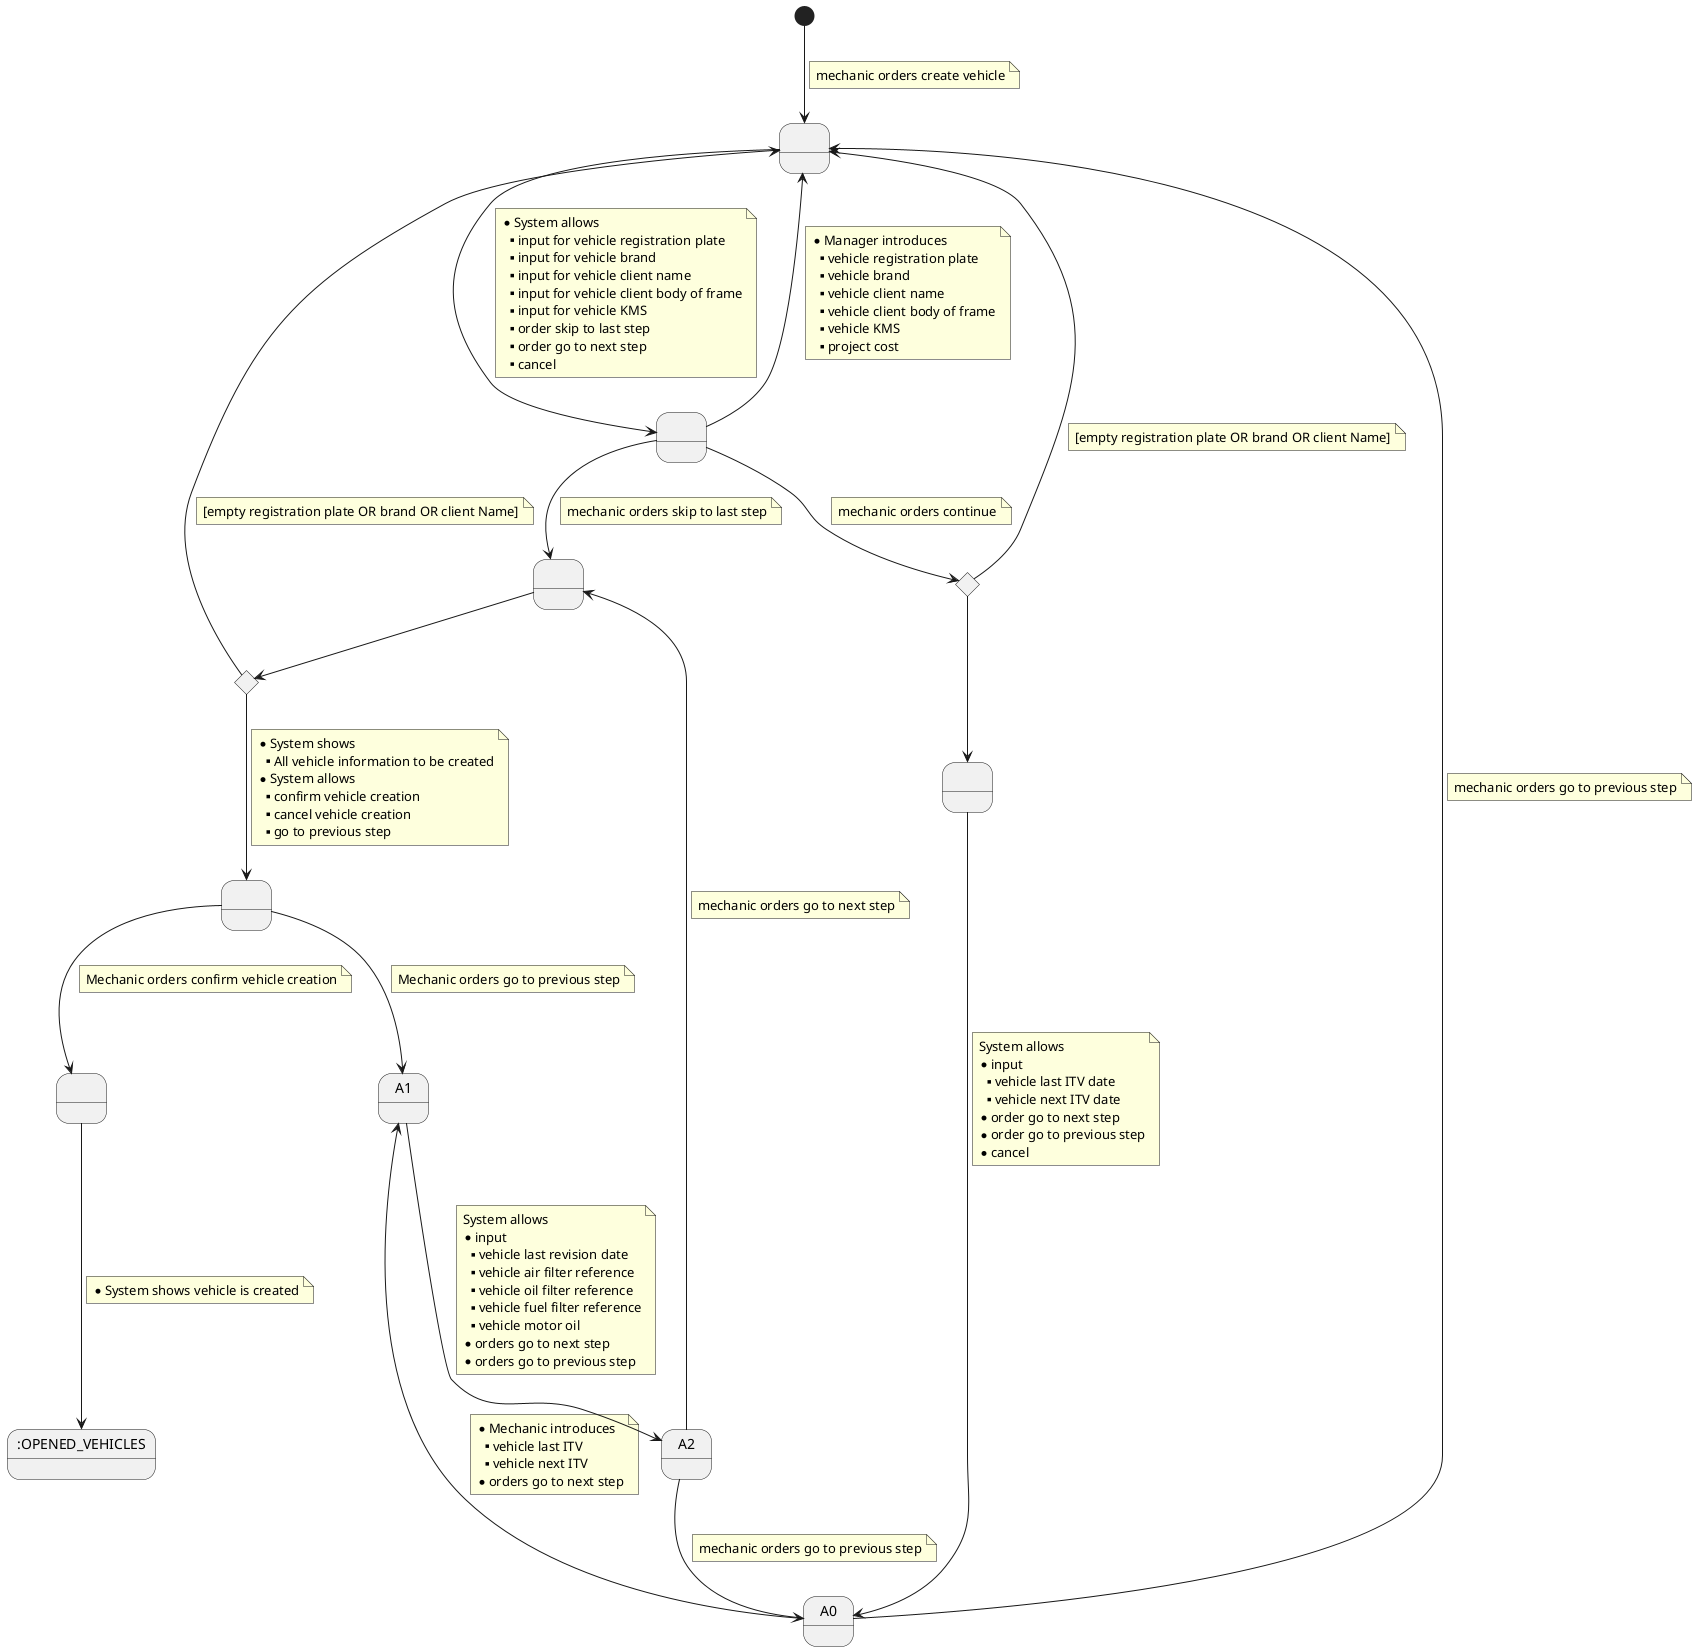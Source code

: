 @startuml

state 1 as " "
state 2 as " "
state 3 <<choice>>
state 4 as " "
state 5 as " "
state 6 <<choice>>
state 7 as " "
state 8 as " "
state 9 as ":OPENED_VEHICLES"

[*] --> 1
note on link
    mechanic orders create vehicle
end note

1 --> 2
note on link
    * System allows
    ** input for vehicle registration plate
    ** input for vehicle brand
    ** input for vehicle client name
    ** input for vehicle client body of frame
    ** input for vehicle KMS
    ** order skip to last step
    ** order go to next step
    ** cancel
end note

2 --> 1
note on link
    * Manager introduces
    ** vehicle registration plate
    ** vehicle brand
    ** vehicle client name
    ** vehicle client body of frame
    ** vehicle KMS
    ** project cost
end note

2 --> 3
note on link
 mechanic orders continue
end note

3 --> 1
note on link
    [empty registration plate OR brand OR client Name]
end note

3 --> 4

4 --> A0
note on link
    System allows
    * input
    **vehicle last ITV date
    **vehicle next ITV date
    * order go to next step
    * order go to previous step
    * cancel
end note

A0 --> A1
note on link
    * Mechanic introduces
    ** vehicle last ITV
    ** vehicle next ITV
    * orders go to next step
end note

A0 --> 1
note on link
    mechanic orders go to previous step
end note

A1 --> A2
note on link
    System allows
    * input
    ** vehicle last revision date
    ** vehicle air filter reference
    ** vehicle oil filter reference
    ** vehicle fuel filter reference
    ** vehicle motor oil
    * orders go to next step
    * orders go to previous step
end note

A2 --> 5
note on link
 mechanic orders go to next step
end note
A2 --> A0
note on link
    mechanic orders go to previous step
end note

2 --> 5
note on link
    mechanic orders skip to last step
end note

5 --> 6

6 --> 1
note on link
    [empty registration plate OR brand OR client Name]
end note

6 --> 7
note on link
    *System shows
    ** All vehicle information to be created
    *System allows
    **confirm vehicle creation
    **cancel vehicle creation
    **go to previous step
end note

7 --> 8
note on link
 Mechanic orders confirm vehicle creation
end note

7 --> A1
note on link
    Mechanic orders go to previous step
end note

8 --> 9
note on link
* System shows vehicle is created
end note
@enduml
